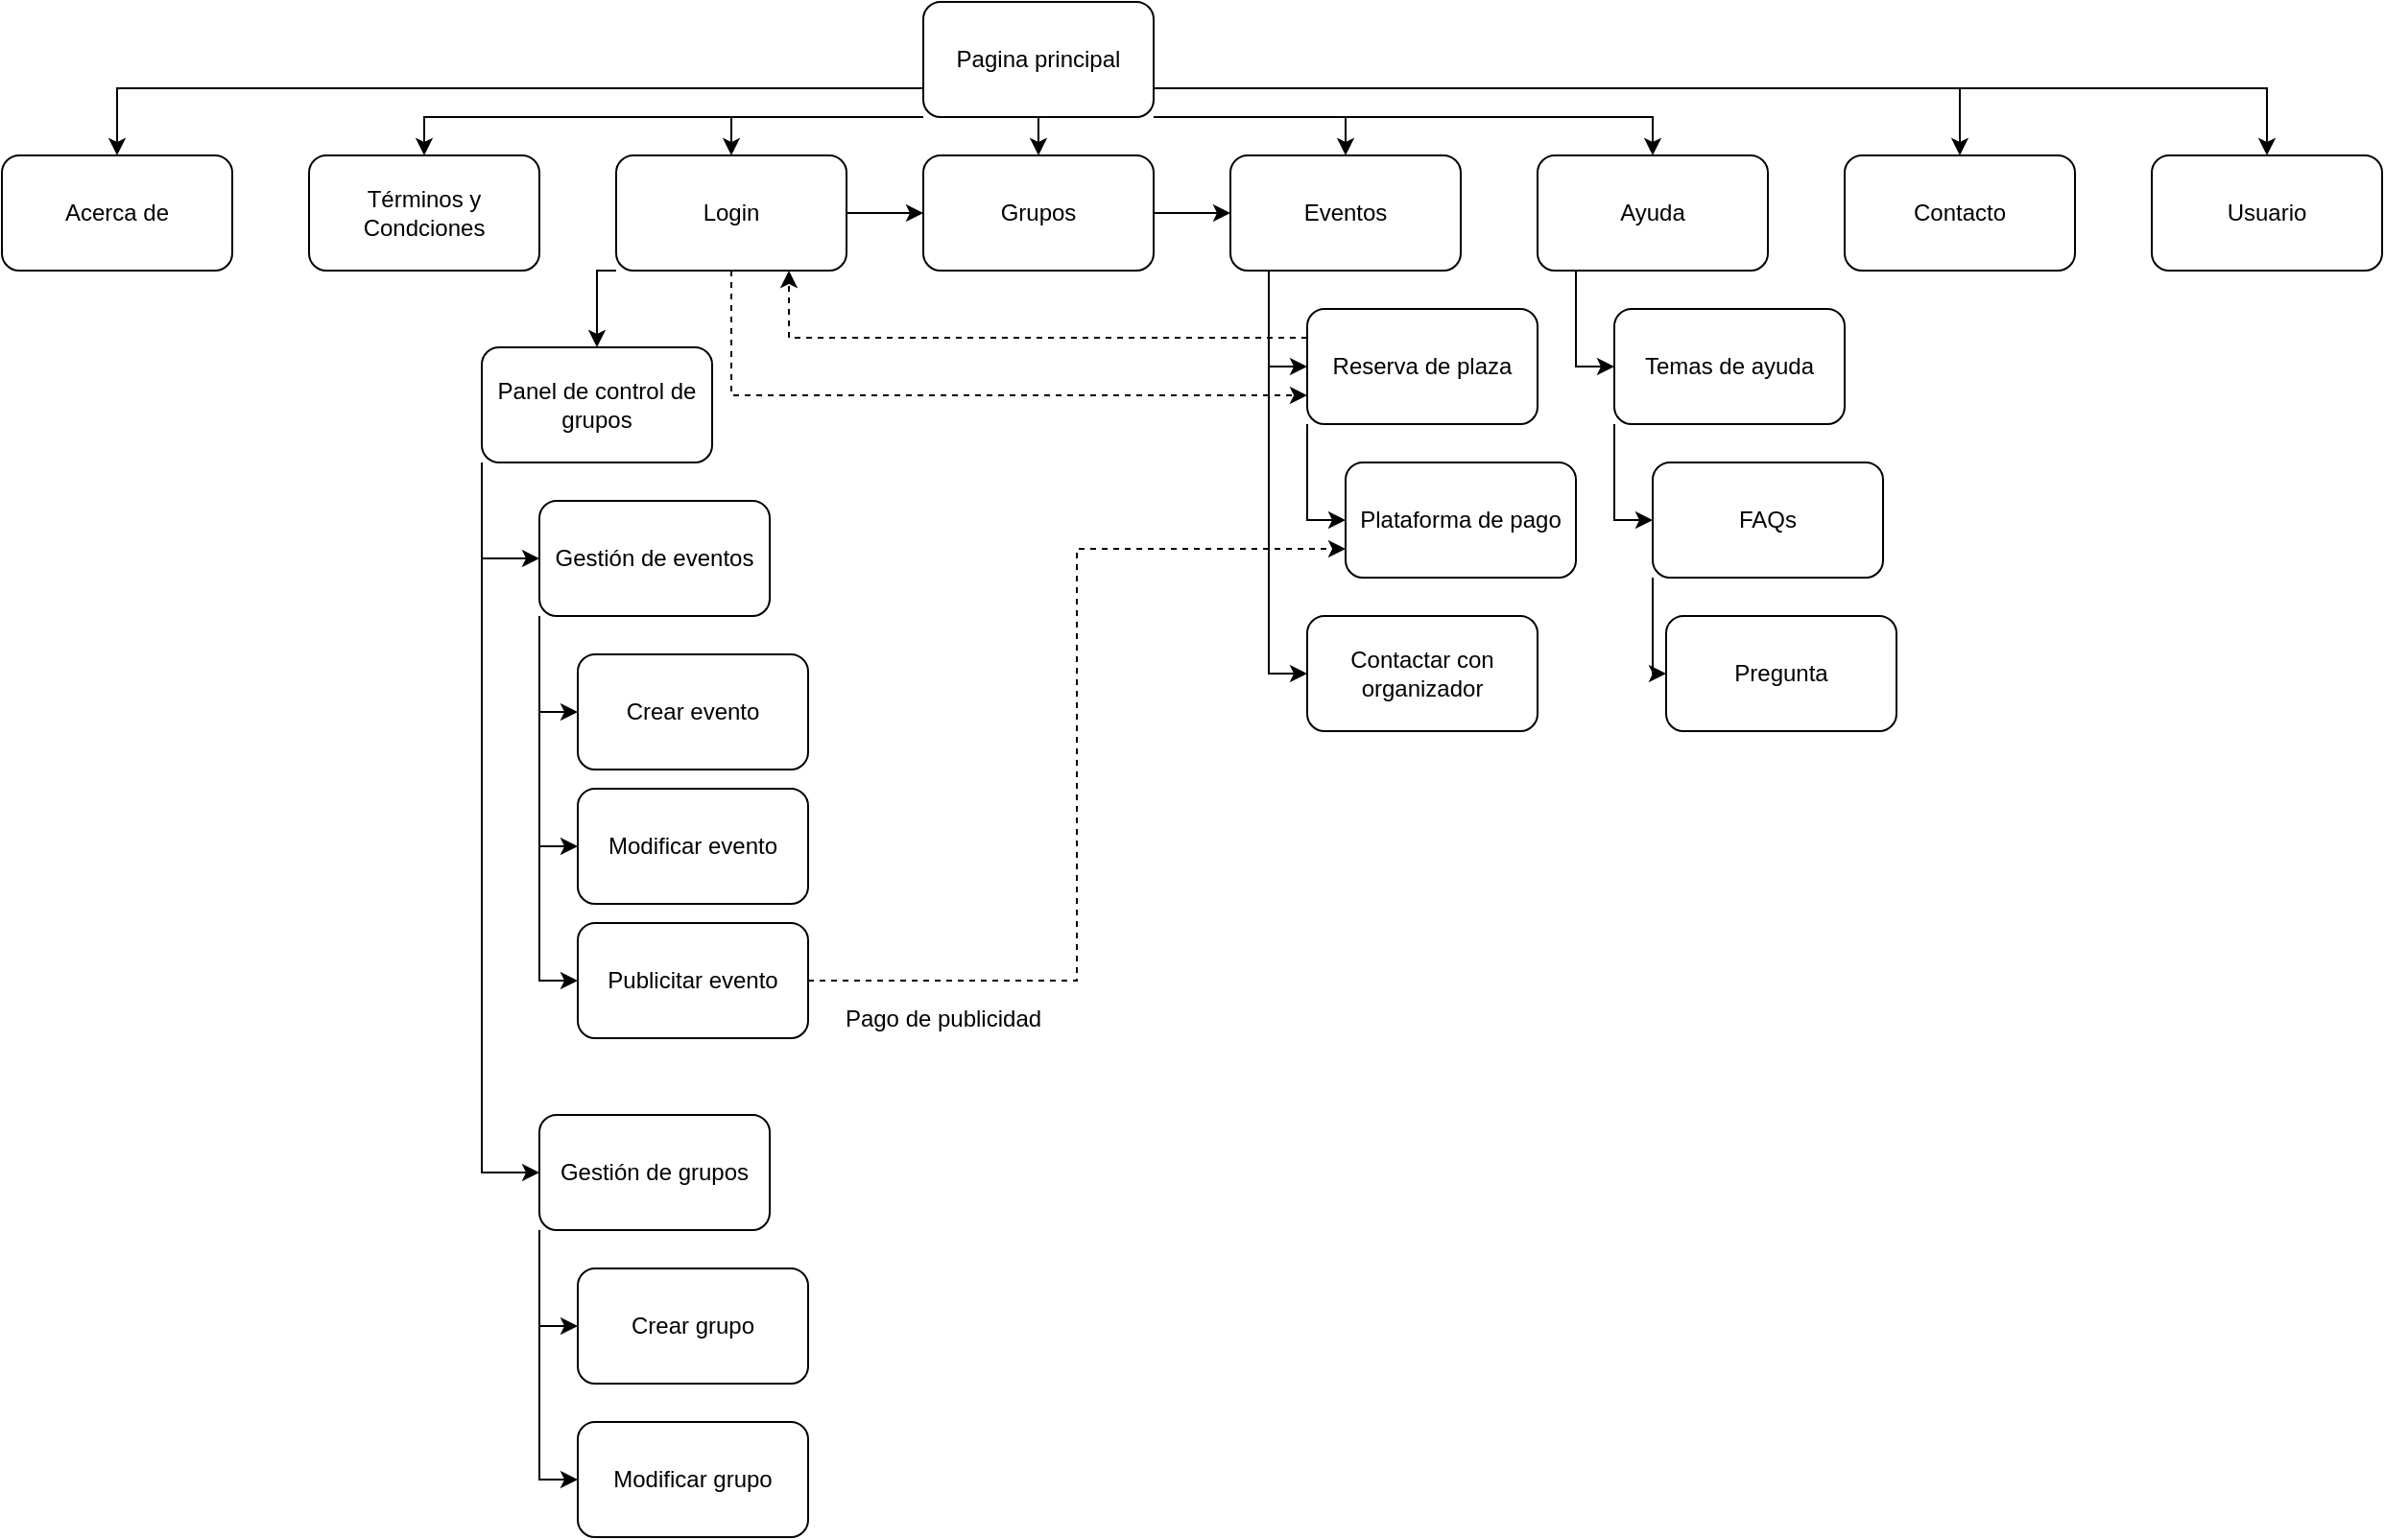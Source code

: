 <mxfile version="12.9.7" type="device"><diagram id="TQ-GSRaqrW4KP1w8kt1j" name="Page-1"><mxGraphModel dx="2249" dy="744" grid="1" gridSize="10" guides="1" tooltips="1" connect="1" arrows="1" fold="1" page="1" pageScale="1" pageWidth="827" pageHeight="1169" math="0" shadow="0"><root><mxCell id="0"/><mxCell id="1" parent="0"/><mxCell id="Wg5txxZNJYb_BEJAxZdg-9" style="edgeStyle=orthogonalEdgeStyle;rounded=0;orthogonalLoop=1;jettySize=auto;html=1;exitX=0.5;exitY=1;exitDx=0;exitDy=0;entryX=0.5;entryY=0;entryDx=0;entryDy=0;" parent="1" source="Wg5txxZNJYb_BEJAxZdg-1" target="Wg5txxZNJYb_BEJAxZdg-4" edge="1"><mxGeometry relative="1" as="geometry"/></mxCell><mxCell id="Wg5txxZNJYb_BEJAxZdg-18" style="edgeStyle=orthogonalEdgeStyle;rounded=0;orthogonalLoop=1;jettySize=auto;html=1;exitX=0;exitY=0.75;exitDx=0;exitDy=0;entryX=0.5;entryY=0;entryDx=0;entryDy=0;" parent="1" source="Wg5txxZNJYb_BEJAxZdg-1" target="Wg5txxZNJYb_BEJAxZdg-8" edge="1"><mxGeometry relative="1" as="geometry"/></mxCell><mxCell id="Wg5txxZNJYb_BEJAxZdg-19" style="edgeStyle=orthogonalEdgeStyle;rounded=0;orthogonalLoop=1;jettySize=auto;html=1;exitX=0;exitY=1;exitDx=0;exitDy=0;entryX=0.5;entryY=0;entryDx=0;entryDy=0;" parent="1" source="Wg5txxZNJYb_BEJAxZdg-1" target="Wg5txxZNJYb_BEJAxZdg-2" edge="1"><mxGeometry relative="1" as="geometry"><Array as="points"><mxPoint x="60" y="80"/></Array></mxGeometry></mxCell><mxCell id="Wg5txxZNJYb_BEJAxZdg-20" style="edgeStyle=orthogonalEdgeStyle;rounded=0;orthogonalLoop=1;jettySize=auto;html=1;exitX=0;exitY=1;exitDx=0;exitDy=0;entryX=0.5;entryY=0;entryDx=0;entryDy=0;" parent="1" source="Wg5txxZNJYb_BEJAxZdg-1" target="Wg5txxZNJYb_BEJAxZdg-3" edge="1"><mxGeometry relative="1" as="geometry"><Array as="points"><mxPoint x="220" y="80"/></Array></mxGeometry></mxCell><mxCell id="Wg5txxZNJYb_BEJAxZdg-21" style="edgeStyle=orthogonalEdgeStyle;rounded=0;orthogonalLoop=1;jettySize=auto;html=1;exitX=1;exitY=0.75;exitDx=0;exitDy=0;" parent="1" source="Wg5txxZNJYb_BEJAxZdg-1" target="Wg5txxZNJYb_BEJAxZdg-7" edge="1"><mxGeometry relative="1" as="geometry"/></mxCell><mxCell id="Wg5txxZNJYb_BEJAxZdg-22" style="edgeStyle=orthogonalEdgeStyle;rounded=0;orthogonalLoop=1;jettySize=auto;html=1;exitX=1;exitY=1;exitDx=0;exitDy=0;entryX=0.5;entryY=0;entryDx=0;entryDy=0;" parent="1" source="Wg5txxZNJYb_BEJAxZdg-1" target="Wg5txxZNJYb_BEJAxZdg-6" edge="1"><mxGeometry relative="1" as="geometry"><Array as="points"><mxPoint x="700" y="80"/></Array></mxGeometry></mxCell><mxCell id="Wg5txxZNJYb_BEJAxZdg-23" style="edgeStyle=orthogonalEdgeStyle;rounded=0;orthogonalLoop=1;jettySize=auto;html=1;exitX=1;exitY=1;exitDx=0;exitDy=0;entryX=0.5;entryY=0;entryDx=0;entryDy=0;" parent="1" source="Wg5txxZNJYb_BEJAxZdg-1" target="Wg5txxZNJYb_BEJAxZdg-5" edge="1"><mxGeometry relative="1" as="geometry"><Array as="points"><mxPoint x="540" y="80"/></Array></mxGeometry></mxCell><mxCell id="T6eXgQhDO-5swDJ8f4q--2" style="edgeStyle=orthogonalEdgeStyle;rounded=0;orthogonalLoop=1;jettySize=auto;html=1;exitX=1;exitY=0.75;exitDx=0;exitDy=0;entryX=0.5;entryY=0;entryDx=0;entryDy=0;" edge="1" parent="1" source="Wg5txxZNJYb_BEJAxZdg-1" target="T6eXgQhDO-5swDJ8f4q--1"><mxGeometry relative="1" as="geometry"/></mxCell><mxCell id="Wg5txxZNJYb_BEJAxZdg-1" value="Pagina principal" style="rounded=1;whiteSpace=wrap;html=1;" parent="1" vertex="1"><mxGeometry x="320" y="20" width="120" height="60" as="geometry"/></mxCell><mxCell id="Wg5txxZNJYb_BEJAxZdg-2" value="Términos y Condciones" style="rounded=1;whiteSpace=wrap;html=1;" parent="1" vertex="1"><mxGeometry y="100" width="120" height="60" as="geometry"/></mxCell><mxCell id="Wg5txxZNJYb_BEJAxZdg-10" style="edgeStyle=orthogonalEdgeStyle;rounded=0;orthogonalLoop=1;jettySize=auto;html=1;exitX=1;exitY=0.5;exitDx=0;exitDy=0;" parent="1" source="Wg5txxZNJYb_BEJAxZdg-3" target="Wg5txxZNJYb_BEJAxZdg-4" edge="1"><mxGeometry relative="1" as="geometry"/></mxCell><mxCell id="Wg5txxZNJYb_BEJAxZdg-25" style="edgeStyle=orthogonalEdgeStyle;rounded=0;orthogonalLoop=1;jettySize=auto;html=1;exitX=0.5;exitY=1;exitDx=0;exitDy=0;entryX=0;entryY=0.75;entryDx=0;entryDy=0;dashed=1;" parent="1" source="Wg5txxZNJYb_BEJAxZdg-3" target="Wg5txxZNJYb_BEJAxZdg-12" edge="1"><mxGeometry relative="1" as="geometry"/></mxCell><mxCell id="Wg5txxZNJYb_BEJAxZdg-27" style="edgeStyle=orthogonalEdgeStyle;rounded=0;orthogonalLoop=1;jettySize=auto;html=1;exitX=0;exitY=1;exitDx=0;exitDy=0;entryX=0.5;entryY=0;entryDx=0;entryDy=0;" parent="1" source="Wg5txxZNJYb_BEJAxZdg-3" target="Wg5txxZNJYb_BEJAxZdg-26" edge="1"><mxGeometry relative="1" as="geometry"><Array as="points"><mxPoint x="150" y="160"/></Array></mxGeometry></mxCell><mxCell id="Wg5txxZNJYb_BEJAxZdg-3" value="Login" style="rounded=1;whiteSpace=wrap;html=1;" parent="1" vertex="1"><mxGeometry x="160" y="100" width="120" height="60" as="geometry"/></mxCell><mxCell id="Wg5txxZNJYb_BEJAxZdg-11" style="edgeStyle=orthogonalEdgeStyle;rounded=0;orthogonalLoop=1;jettySize=auto;html=1;exitX=1;exitY=0.5;exitDx=0;exitDy=0;" parent="1" source="Wg5txxZNJYb_BEJAxZdg-4" target="Wg5txxZNJYb_BEJAxZdg-5" edge="1"><mxGeometry relative="1" as="geometry"/></mxCell><mxCell id="Wg5txxZNJYb_BEJAxZdg-4" value="Grupos" style="rounded=1;whiteSpace=wrap;html=1;" parent="1" vertex="1"><mxGeometry x="320" y="100" width="120" height="60" as="geometry"/></mxCell><mxCell id="Wg5txxZNJYb_BEJAxZdg-15" style="edgeStyle=orthogonalEdgeStyle;rounded=0;orthogonalLoop=1;jettySize=auto;html=1;exitX=0.25;exitY=1;exitDx=0;exitDy=0;entryX=0;entryY=0.5;entryDx=0;entryDy=0;" parent="1" source="Wg5txxZNJYb_BEJAxZdg-5" target="Wg5txxZNJYb_BEJAxZdg-14" edge="1"><mxGeometry relative="1" as="geometry"><Array as="points"><mxPoint x="500" y="160"/><mxPoint x="500" y="370"/></Array></mxGeometry></mxCell><mxCell id="Wg5txxZNJYb_BEJAxZdg-16" style="edgeStyle=orthogonalEdgeStyle;rounded=0;orthogonalLoop=1;jettySize=auto;html=1;exitX=0.25;exitY=1;exitDx=0;exitDy=0;entryX=0;entryY=0.5;entryDx=0;entryDy=0;" parent="1" source="Wg5txxZNJYb_BEJAxZdg-5" target="Wg5txxZNJYb_BEJAxZdg-12" edge="1"><mxGeometry relative="1" as="geometry"><Array as="points"><mxPoint x="500" y="160"/><mxPoint x="500" y="210"/></Array></mxGeometry></mxCell><mxCell id="Wg5txxZNJYb_BEJAxZdg-5" value="Eventos" style="rounded=1;whiteSpace=wrap;html=1;" parent="1" vertex="1"><mxGeometry x="480" y="100" width="120" height="60" as="geometry"/></mxCell><mxCell id="Wg5txxZNJYb_BEJAxZdg-45" style="edgeStyle=orthogonalEdgeStyle;rounded=0;orthogonalLoop=1;jettySize=auto;html=1;exitX=0.25;exitY=1;exitDx=0;exitDy=0;entryX=0;entryY=0.5;entryDx=0;entryDy=0;" parent="1" source="Wg5txxZNJYb_BEJAxZdg-6" target="Wg5txxZNJYb_BEJAxZdg-42" edge="1"><mxGeometry relative="1" as="geometry"><Array as="points"><mxPoint x="660" y="160"/><mxPoint x="660" y="210"/></Array></mxGeometry></mxCell><mxCell id="Wg5txxZNJYb_BEJAxZdg-6" value="Ayuda" style="rounded=1;whiteSpace=wrap;html=1;" parent="1" vertex="1"><mxGeometry x="640" y="100" width="120" height="60" as="geometry"/></mxCell><mxCell id="Wg5txxZNJYb_BEJAxZdg-7" value="Contacto" style="rounded=1;whiteSpace=wrap;html=1;" parent="1" vertex="1"><mxGeometry x="800" y="100" width="120" height="60" as="geometry"/></mxCell><mxCell id="Wg5txxZNJYb_BEJAxZdg-8" value="Acerca de" style="rounded=1;whiteSpace=wrap;html=1;" parent="1" vertex="1"><mxGeometry x="-160" y="100" width="120" height="60" as="geometry"/></mxCell><mxCell id="Wg5txxZNJYb_BEJAxZdg-17" style="edgeStyle=orthogonalEdgeStyle;rounded=0;orthogonalLoop=1;jettySize=auto;html=1;exitX=0;exitY=1;exitDx=0;exitDy=0;entryX=0;entryY=0.5;entryDx=0;entryDy=0;" parent="1" source="Wg5txxZNJYb_BEJAxZdg-12" target="Wg5txxZNJYb_BEJAxZdg-13" edge="1"><mxGeometry relative="1" as="geometry"/></mxCell><mxCell id="Wg5txxZNJYb_BEJAxZdg-24" style="edgeStyle=orthogonalEdgeStyle;rounded=0;orthogonalLoop=1;jettySize=auto;html=1;exitX=0;exitY=0.25;exitDx=0;exitDy=0;entryX=0.75;entryY=1;entryDx=0;entryDy=0;dashed=1;" parent="1" source="Wg5txxZNJYb_BEJAxZdg-12" target="Wg5txxZNJYb_BEJAxZdg-3" edge="1"><mxGeometry relative="1" as="geometry"/></mxCell><mxCell id="Wg5txxZNJYb_BEJAxZdg-12" value="Reserva de plaza" style="rounded=1;whiteSpace=wrap;html=1;" parent="1" vertex="1"><mxGeometry x="520" y="180" width="120" height="60" as="geometry"/></mxCell><mxCell id="Wg5txxZNJYb_BEJAxZdg-13" value="Plataforma de pago" style="rounded=1;whiteSpace=wrap;html=1;" parent="1" vertex="1"><mxGeometry x="540" y="260" width="120" height="60" as="geometry"/></mxCell><mxCell id="Wg5txxZNJYb_BEJAxZdg-14" value="Contactar con organizador" style="rounded=1;whiteSpace=wrap;html=1;" parent="1" vertex="1"><mxGeometry x="520" y="340" width="120" height="60" as="geometry"/></mxCell><mxCell id="Wg5txxZNJYb_BEJAxZdg-40" style="edgeStyle=orthogonalEdgeStyle;rounded=0;orthogonalLoop=1;jettySize=auto;html=1;exitX=0;exitY=1;exitDx=0;exitDy=0;entryX=0;entryY=0.5;entryDx=0;entryDy=0;" parent="1" source="Wg5txxZNJYb_BEJAxZdg-26" target="Wg5txxZNJYb_BEJAxZdg-32" edge="1"><mxGeometry relative="1" as="geometry"/></mxCell><mxCell id="Wg5txxZNJYb_BEJAxZdg-41" style="edgeStyle=orthogonalEdgeStyle;rounded=0;orthogonalLoop=1;jettySize=auto;html=1;exitX=0;exitY=1;exitDx=0;exitDy=0;entryX=0;entryY=0.5;entryDx=0;entryDy=0;" parent="1" source="Wg5txxZNJYb_BEJAxZdg-26" target="Wg5txxZNJYb_BEJAxZdg-28" edge="1"><mxGeometry relative="1" as="geometry"/></mxCell><mxCell id="Wg5txxZNJYb_BEJAxZdg-26" value="Panel de control de grupos" style="rounded=1;whiteSpace=wrap;html=1;" parent="1" vertex="1"><mxGeometry x="90" y="200" width="120" height="60" as="geometry"/></mxCell><mxCell id="Wg5txxZNJYb_BEJAxZdg-35" style="edgeStyle=orthogonalEdgeStyle;rounded=0;orthogonalLoop=1;jettySize=auto;html=1;exitX=0;exitY=1;exitDx=0;exitDy=0;entryX=0;entryY=0.5;entryDx=0;entryDy=0;" parent="1" source="Wg5txxZNJYb_BEJAxZdg-28" target="Wg5txxZNJYb_BEJAxZdg-31" edge="1"><mxGeometry relative="1" as="geometry"/></mxCell><mxCell id="Wg5txxZNJYb_BEJAxZdg-36" style="edgeStyle=orthogonalEdgeStyle;rounded=0;orthogonalLoop=1;jettySize=auto;html=1;exitX=0;exitY=1;exitDx=0;exitDy=0;entryX=0;entryY=0.5;entryDx=0;entryDy=0;" parent="1" source="Wg5txxZNJYb_BEJAxZdg-28" target="Wg5txxZNJYb_BEJAxZdg-30" edge="1"><mxGeometry relative="1" as="geometry"/></mxCell><mxCell id="Wg5txxZNJYb_BEJAxZdg-37" style="edgeStyle=orthogonalEdgeStyle;rounded=0;orthogonalLoop=1;jettySize=auto;html=1;exitX=0;exitY=1;exitDx=0;exitDy=0;entryX=0;entryY=0.5;entryDx=0;entryDy=0;" parent="1" source="Wg5txxZNJYb_BEJAxZdg-28" target="Wg5txxZNJYb_BEJAxZdg-29" edge="1"><mxGeometry relative="1" as="geometry"/></mxCell><mxCell id="Wg5txxZNJYb_BEJAxZdg-28" value="Gestión de eventos" style="rounded=1;whiteSpace=wrap;html=1;" parent="1" vertex="1"><mxGeometry x="120" y="280" width="120" height="60" as="geometry"/></mxCell><mxCell id="Wg5txxZNJYb_BEJAxZdg-29" value="Crear evento" style="rounded=1;whiteSpace=wrap;html=1;" parent="1" vertex="1"><mxGeometry x="140" y="360" width="120" height="60" as="geometry"/></mxCell><mxCell id="Wg5txxZNJYb_BEJAxZdg-30" value="Modificar evento" style="rounded=1;whiteSpace=wrap;html=1;" parent="1" vertex="1"><mxGeometry x="140" y="430" width="120" height="60" as="geometry"/></mxCell><mxCell id="T6eXgQhDO-5swDJ8f4q--3" style="edgeStyle=orthogonalEdgeStyle;rounded=0;orthogonalLoop=1;jettySize=auto;html=1;exitX=1;exitY=0.5;exitDx=0;exitDy=0;entryX=0;entryY=0.75;entryDx=0;entryDy=0;dashed=1;" edge="1" parent="1" source="Wg5txxZNJYb_BEJAxZdg-31" target="Wg5txxZNJYb_BEJAxZdg-13"><mxGeometry relative="1" as="geometry"/></mxCell><mxCell id="T6eXgQhDO-5swDJ8f4q--5" value="Pago de publicidad" style="text;html=1;align=center;verticalAlign=middle;resizable=0;points=[];" vertex="1" connectable="0" parent="T6eXgQhDO-5swDJ8f4q--3"><mxGeometry x="-0.644" y="-4" relative="1" as="geometry"><mxPoint x="-20" y="16" as="offset"/></mxGeometry></mxCell><mxCell id="Wg5txxZNJYb_BEJAxZdg-31" value="Publicitar evento" style="rounded=1;whiteSpace=wrap;html=1;" parent="1" vertex="1"><mxGeometry x="140" y="500" width="120" height="60" as="geometry"/></mxCell><mxCell id="Wg5txxZNJYb_BEJAxZdg-38" style="edgeStyle=orthogonalEdgeStyle;rounded=0;orthogonalLoop=1;jettySize=auto;html=1;exitX=0;exitY=1;exitDx=0;exitDy=0;entryX=0;entryY=0.5;entryDx=0;entryDy=0;" parent="1" source="Wg5txxZNJYb_BEJAxZdg-32" target="Wg5txxZNJYb_BEJAxZdg-34" edge="1"><mxGeometry relative="1" as="geometry"/></mxCell><mxCell id="Wg5txxZNJYb_BEJAxZdg-39" style="edgeStyle=orthogonalEdgeStyle;rounded=0;orthogonalLoop=1;jettySize=auto;html=1;exitX=0;exitY=1;exitDx=0;exitDy=0;entryX=0;entryY=0.5;entryDx=0;entryDy=0;" parent="1" source="Wg5txxZNJYb_BEJAxZdg-32" target="Wg5txxZNJYb_BEJAxZdg-33" edge="1"><mxGeometry relative="1" as="geometry"/></mxCell><mxCell id="Wg5txxZNJYb_BEJAxZdg-32" value="Gestión de grupos" style="rounded=1;whiteSpace=wrap;html=1;" parent="1" vertex="1"><mxGeometry x="120" y="600" width="120" height="60" as="geometry"/></mxCell><mxCell id="Wg5txxZNJYb_BEJAxZdg-33" value="Crear grupo" style="rounded=1;whiteSpace=wrap;html=1;" parent="1" vertex="1"><mxGeometry x="140" y="680" width="120" height="60" as="geometry"/></mxCell><mxCell id="Wg5txxZNJYb_BEJAxZdg-34" value="Modificar grupo" style="rounded=1;whiteSpace=wrap;html=1;" parent="1" vertex="1"><mxGeometry x="140" y="760" width="120" height="60" as="geometry"/></mxCell><mxCell id="Wg5txxZNJYb_BEJAxZdg-46" style="edgeStyle=orthogonalEdgeStyle;rounded=0;orthogonalLoop=1;jettySize=auto;html=1;exitX=0;exitY=1;exitDx=0;exitDy=0;entryX=0;entryY=0.5;entryDx=0;entryDy=0;" parent="1" source="Wg5txxZNJYb_BEJAxZdg-42" target="Wg5txxZNJYb_BEJAxZdg-43" edge="1"><mxGeometry relative="1" as="geometry"/></mxCell><mxCell id="Wg5txxZNJYb_BEJAxZdg-42" value="Temas de ayuda" style="rounded=1;whiteSpace=wrap;html=1;" parent="1" vertex="1"><mxGeometry x="680" y="180" width="120" height="60" as="geometry"/></mxCell><mxCell id="Wg5txxZNJYb_BEJAxZdg-47" style="edgeStyle=orthogonalEdgeStyle;rounded=0;orthogonalLoop=1;jettySize=auto;html=1;exitX=0;exitY=1;exitDx=0;exitDy=0;entryX=0;entryY=0.5;entryDx=0;entryDy=0;" parent="1" source="Wg5txxZNJYb_BEJAxZdg-43" target="Wg5txxZNJYb_BEJAxZdg-44" edge="1"><mxGeometry relative="1" as="geometry"><Array as="points"><mxPoint x="700" y="370"/></Array></mxGeometry></mxCell><mxCell id="Wg5txxZNJYb_BEJAxZdg-43" value="FAQs" style="rounded=1;whiteSpace=wrap;html=1;" parent="1" vertex="1"><mxGeometry x="700" y="260" width="120" height="60" as="geometry"/></mxCell><mxCell id="Wg5txxZNJYb_BEJAxZdg-44" value="Pregunta" style="rounded=1;whiteSpace=wrap;html=1;" parent="1" vertex="1"><mxGeometry x="707" y="340" width="120" height="60" as="geometry"/></mxCell><mxCell id="T6eXgQhDO-5swDJ8f4q--1" value="Usuario" style="rounded=1;whiteSpace=wrap;html=1;" vertex="1" parent="1"><mxGeometry x="960" y="100" width="120" height="60" as="geometry"/></mxCell></root></mxGraphModel></diagram></mxfile>
